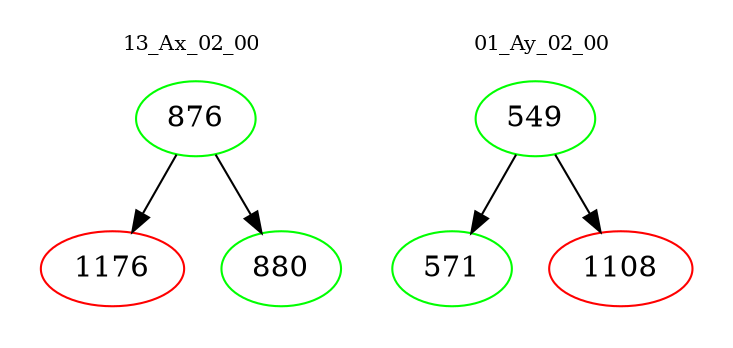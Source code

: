 digraph{
subgraph cluster_0 {
color = white
label = "13_Ax_02_00";
fontsize=10;
T0_876 [label="876", color="green"]
T0_876 -> T0_1176 [color="black"]
T0_1176 [label="1176", color="red"]
T0_876 -> T0_880 [color="black"]
T0_880 [label="880", color="green"]
}
subgraph cluster_1 {
color = white
label = "01_Ay_02_00";
fontsize=10;
T1_549 [label="549", color="green"]
T1_549 -> T1_571 [color="black"]
T1_571 [label="571", color="green"]
T1_549 -> T1_1108 [color="black"]
T1_1108 [label="1108", color="red"]
}
}
